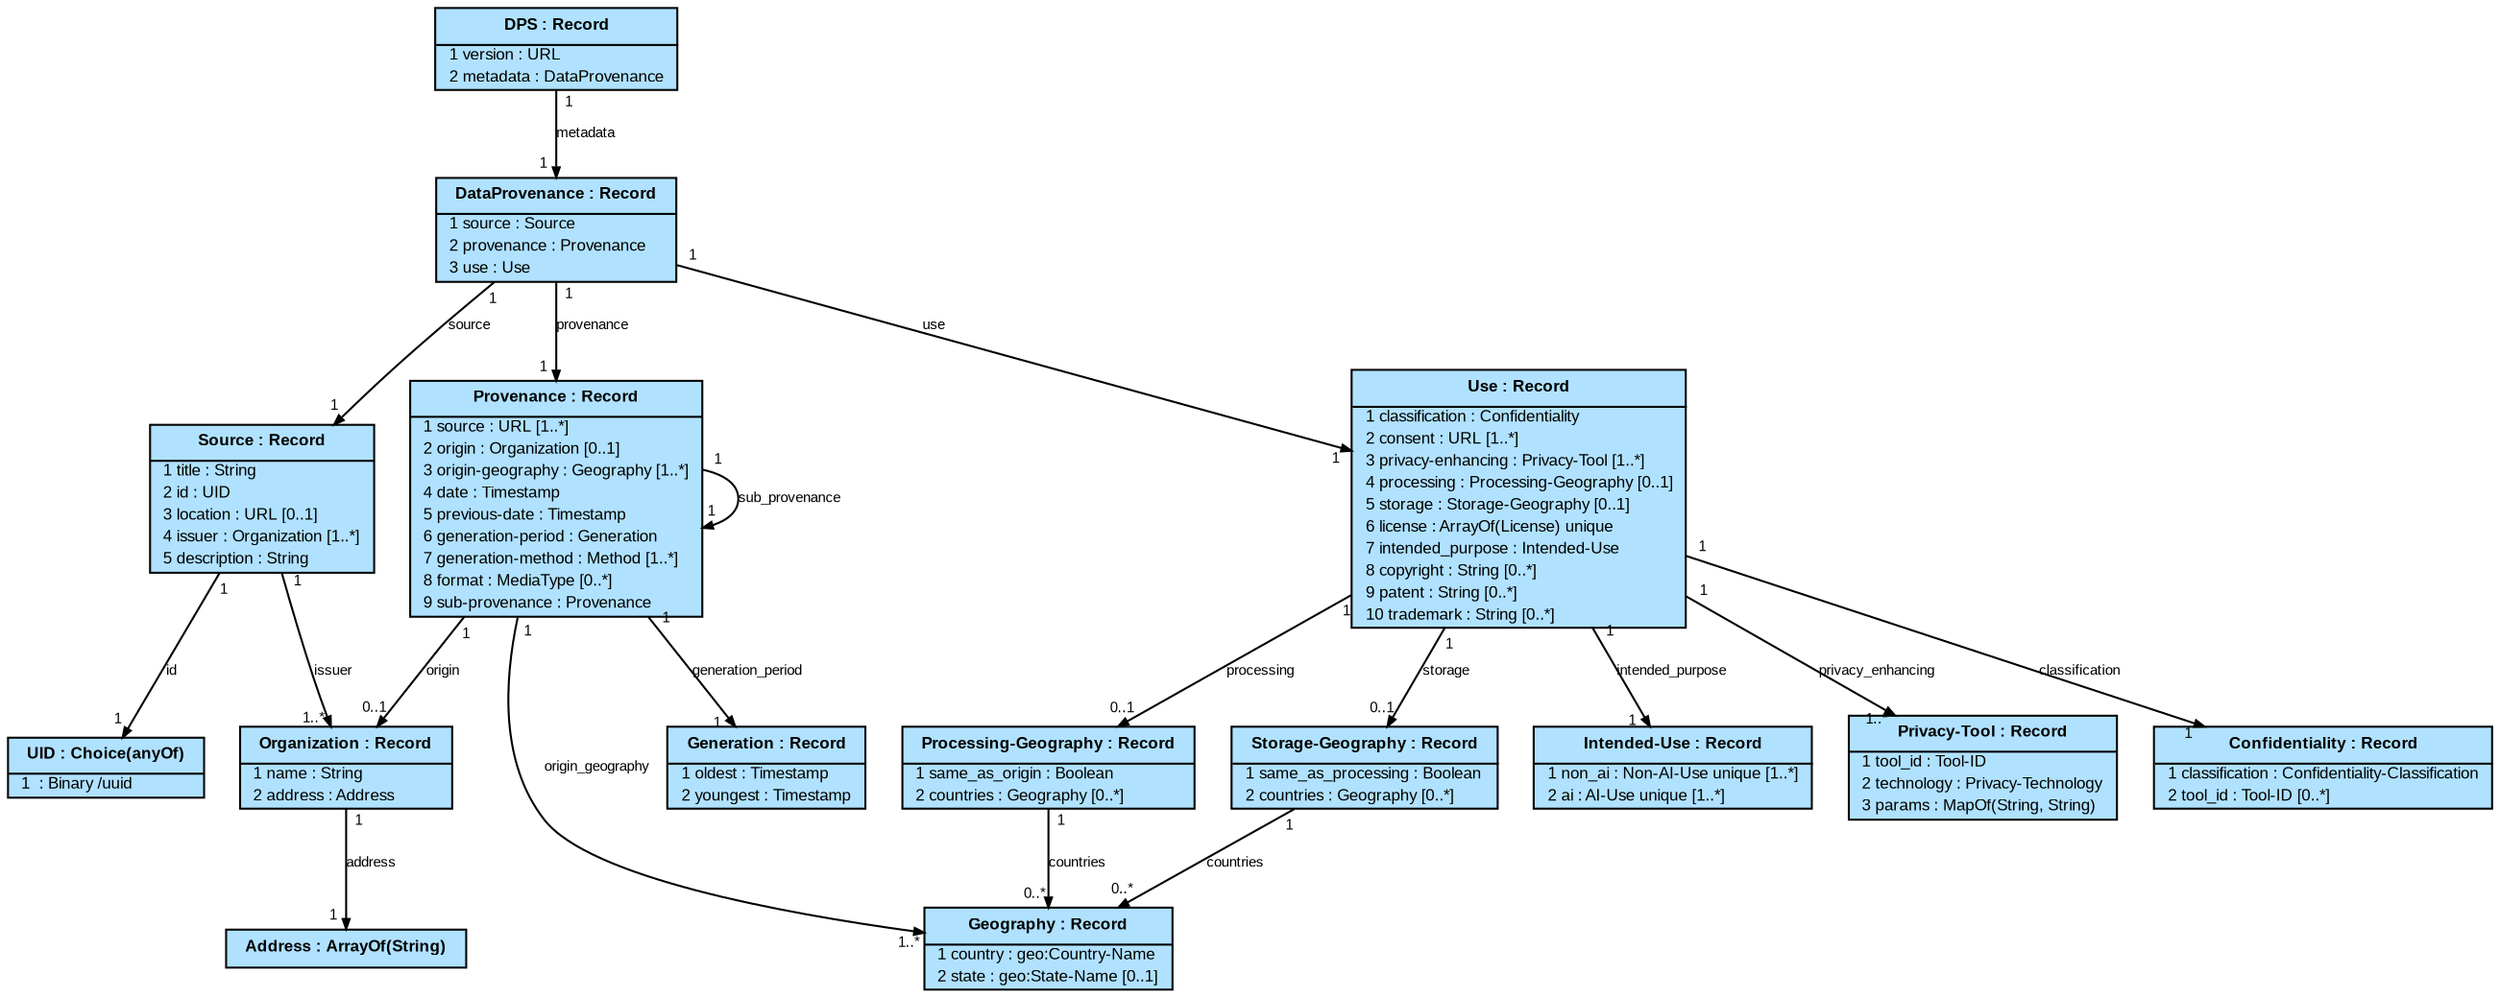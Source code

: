 # package: https://docs.oasis-open.org/dps/v1.0/schema/
# version: csd01
# description: Information Schema for Data Provenance Standard Metadata
# namespaces: [['geo', 'https://iso3166/202403/']]
# roots: ['DPS']
# config: {'$FieldName': '^[$a-z][-_$A-Za-z0-9]{0,63}$'}
# jadn_version: http://oasis-open.org/openc2/jadn/v2.0/schema/

digraph G {
  graph [fontname=Arial, fontsize=12];
  node [fontname=Arial, fontsize=8, shape=plain, style=filled, fillcolor=lightskyblue1];
  edge [fontname=Arial, fontsize=7, arrowsize=0.5, labelangle=45.0, labeldistance=0.9];
  bgcolor="transparent";

n0 [label=<<table cellborder="0" cellpadding="1" cellspacing="0">
<tr><td cellpadding="4"><b>  DPS : Record  </b></td></tr><hr/>
  <tr><td align="left">  1 version : URL  </td></tr>
  <tr><td align="left">  2 metadata : DataProvenance  </td></tr>
</table>>]

n1 [label=<<table cellborder="0" cellpadding="1" cellspacing="0">
<tr><td cellpadding="4"><b>  DataProvenance : Record  </b></td></tr><hr/>
  <tr><td align="left">  1 source : Source  </td></tr>
  <tr><td align="left">  2 provenance : Provenance  </td></tr>
  <tr><td align="left">  3 use : Use  </td></tr>
</table>>]

n2 [label=<<table cellborder="0" cellpadding="1" cellspacing="0">
<tr><td cellpadding="4"><b>  Source : Record  </b></td></tr><hr/>
  <tr><td align="left">  1 title : String  </td></tr>
  <tr><td align="left">  2 id : UID  </td></tr>
  <tr><td align="left">  3 location : URL [0..1]  </td></tr>
  <tr><td align="left">  4 issuer : Organization [1..*]  </td></tr>
  <tr><td align="left">  5 description : String  </td></tr>
</table>>]

n3 [label=<<table cellborder="0" cellpadding="1" cellspacing="0">
<tr><td cellpadding="4"><b>  Organization : Record  </b></td></tr><hr/>
  <tr><td align="left">  1 name : String  </td></tr>
  <tr><td align="left">  2 address : Address  </td></tr>
</table>>]

n4 [label=<<table cellborder="0" cellpadding="1" cellspacing="0">
<tr><td cellpadding="4"><b>  Address : ArrayOf(String)  </b></td></tr>
</table>>]

n5 [label=<<table cellborder="0" cellpadding="1" cellspacing="0">
<tr><td cellpadding="4"><b>  Provenance : Record  </b></td></tr><hr/>
  <tr><td align="left">  1 source : URL [1..*]  </td></tr>
  <tr><td align="left">  2 origin : Organization [0..1]  </td></tr>
  <tr><td align="left">  3 origin-geography : Geography [1..*]  </td></tr>
  <tr><td align="left">  4 date : Timestamp  </td></tr>
  <tr><td align="left">  5 previous-date : Timestamp  </td></tr>
  <tr><td align="left">  6 generation-period : Generation  </td></tr>
  <tr><td align="left">  7 generation-method : Method [1..*]  </td></tr>
  <tr><td align="left">  8 format : MediaType [0..*]  </td></tr>
  <tr><td align="left">  9 sub-provenance : Provenance  </td></tr>
</table>>]

n6 [label=<<table cellborder="0" cellpadding="1" cellspacing="0">
<tr><td cellpadding="4"><b>  Generation : Record  </b></td></tr><hr/>
  <tr><td align="left">  1 oldest : Timestamp  </td></tr>
  <tr><td align="left">  2 youngest : Timestamp  </td></tr>
</table>>]

n7 [label=<<table cellborder="0" cellpadding="1" cellspacing="0">
<tr><td cellpadding="4"><b>  Use : Record  </b></td></tr><hr/>
  <tr><td align="left">  1 classification : Confidentiality  </td></tr>
  <tr><td align="left">  2 consent : URL [1..*]  </td></tr>
  <tr><td align="left">  3 privacy-enhancing : Privacy-Tool [1..*]  </td></tr>
  <tr><td align="left">  4 processing : Processing-Geography [0..1]  </td></tr>
  <tr><td align="left">  5 storage : Storage-Geography [0..1]  </td></tr>
  <tr><td align="left">  6 license : ArrayOf(License) unique  </td></tr>
  <tr><td align="left">  7 intended_purpose : Intended-Use  </td></tr>
  <tr><td align="left">  8 copyright : String [0..*]  </td></tr>
  <tr><td align="left">  9 patent : String [0..*]  </td></tr>
  <tr><td align="left">  10 trademark : String [0..*]  </td></tr>
</table>>]

n8 [label=<<table cellborder="0" cellpadding="1" cellspacing="0">
<tr><td cellpadding="4"><b>  Intended-Use : Record  </b></td></tr><hr/>
  <tr><td align="left">  1 non_ai : Non-AI-Use unique [1..*]  </td></tr>
  <tr><td align="left">  2 ai : AI-Use unique [1..*]  </td></tr>
</table>>]

n9 [label=<<table cellborder="0" cellpadding="1" cellspacing="0">
<tr><td cellpadding="4"><b>  Processing-Geography : Record  </b></td></tr><hr/>
  <tr><td align="left">  1 same_as_origin : Boolean  </td></tr>
  <tr><td align="left">  2 countries : Geography [0..*]  </td></tr>
</table>>]

n10 [label=<<table cellborder="0" cellpadding="1" cellspacing="0">
<tr><td cellpadding="4"><b>  Storage-Geography : Record  </b></td></tr><hr/>
  <tr><td align="left">  1 same_as_processing : Boolean  </td></tr>
  <tr><td align="left">  2 countries : Geography [0..*]  </td></tr>
</table>>]

n11 [label=<<table cellborder="0" cellpadding="1" cellspacing="0">
<tr><td cellpadding="4"><b>  Geography : Record  </b></td></tr><hr/>
  <tr><td align="left">  1 country : geo:Country-Name  </td></tr>
  <tr><td align="left">  2 state : geo:State-Name [0..1]  </td></tr>
</table>>]

n12 [label=<<table cellborder="0" cellpadding="1" cellspacing="0">
<tr><td cellpadding="4"><b>  UID : Choice(anyOf)  </b></td></tr><hr/>
  <tr><td align="left">  1  : Binary /uuid  </td></tr>
</table>>]

n13 [label=<<table cellborder="0" cellpadding="1" cellspacing="0">
<tr><td cellpadding="4"><b>  Privacy-Tool : Record  </b></td></tr><hr/>
  <tr><td align="left">  1 tool_id : Tool-ID  </td></tr>
  <tr><td align="left">  2 technology : Privacy-Technology  </td></tr>
  <tr><td align="left">  3 params : MapOf(String, String)  </td></tr>
</table>>]

n15 [label=<<table cellborder="0" cellpadding="1" cellspacing="0">
<tr><td cellpadding="4"><b>  Confidentiality : Record  </b></td></tr><hr/>
  <tr><td align="left">  1 classification : Confidentiality-Classification  </td></tr>
  <tr><td align="left">  2 tool_id : Tool-ID [0..*]  </td></tr>
</table>>]

  n0 -> n1 [label=metadata, headlabel="1", taillabel="1"]
  n1 -> n2 [label=source, headlabel="1", taillabel="1"]
  n1 -> n5 [label=provenance, headlabel="1", taillabel="1"]
  n1 -> n7 [label=use, headlabel="1", taillabel="1"]
  n2 -> n12 [label=id, headlabel="1", taillabel="1"]
  n2 -> n3 [label=issuer, headlabel="1..*", taillabel="1"]
  n3 -> n4 [label=address, headlabel="1", taillabel="1"]
  n5 -> n3 [label=origin, headlabel="0..1", taillabel="1"]
  n5 -> n11 [label=origin_geography, headlabel="1..*", taillabel="1"]
  n5 -> n6 [label=generation_period, headlabel="1", taillabel="1"]
  n5 -> n5 [label=sub_provenance, headlabel="1", taillabel="1"]
  n7 -> n15 [label=classification, headlabel="1", taillabel="1"]
  n7 -> n13 [label=privacy_enhancing, headlabel="1..*", taillabel="1"]
  n7 -> n9 [label=processing, headlabel="0..1", taillabel="1"]
  n7 -> n10 [label=storage, headlabel="0..1", taillabel="1"]
  n7 -> n8 [label=intended_purpose, headlabel="1", taillabel="1"]
  n9 -> n11 [label=countries, headlabel="0..*", taillabel="1"]
  n10 -> n11 [label=countries, headlabel="0..*", taillabel="1"]
}
